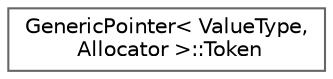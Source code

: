 digraph "Graphical Class Hierarchy"
{
 // LATEX_PDF_SIZE
  bgcolor="transparent";
  edge [fontname=Helvetica,fontsize=10,labelfontname=Helvetica,labelfontsize=10];
  node [fontname=Helvetica,fontsize=10,shape=box,height=0.2,width=0.4];
  rankdir="LR";
  Node0 [id="Node000000",label="GenericPointer\< ValueType,\l Allocator \>::Token",height=0.2,width=0.4,color="grey40", fillcolor="white", style="filled",URL="$struct_generic_pointer_1_1_token.html",tooltip="A token is the basic units of internal representation."];
}
